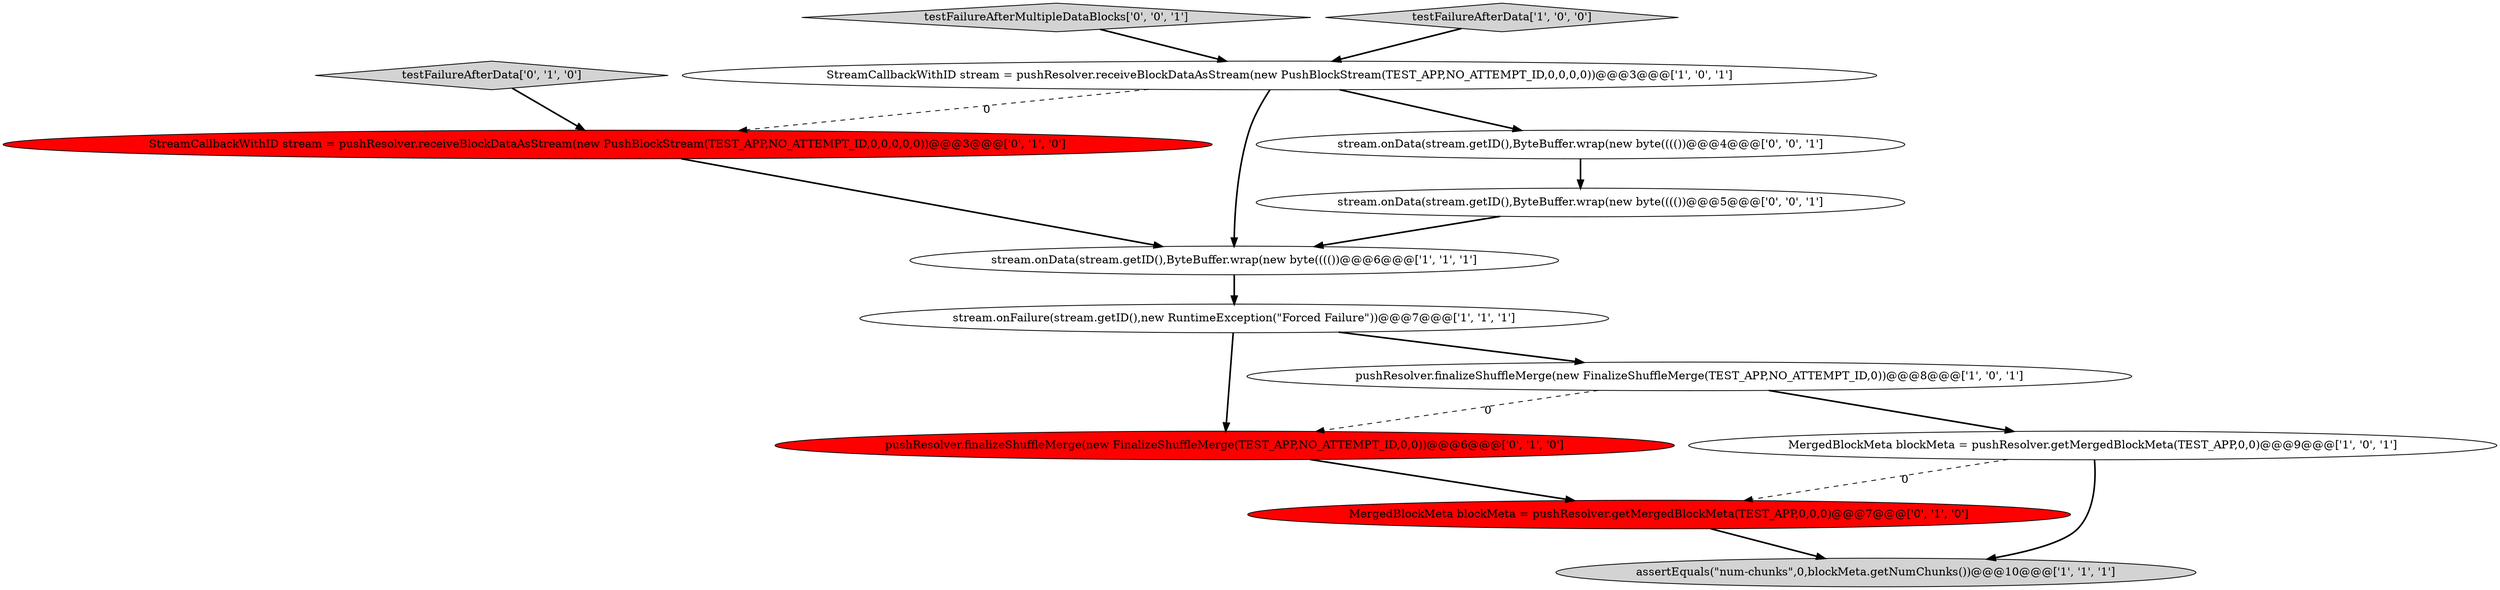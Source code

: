 digraph {
12 [style = filled, label = "testFailureAfterMultipleDataBlocks['0', '0', '1']", fillcolor = lightgray, shape = diamond image = "AAA0AAABBB3BBB"];
11 [style = filled, label = "stream.onData(stream.getID(),ByteBuffer.wrap(new byte(((())@@@5@@@['0', '0', '1']", fillcolor = white, shape = ellipse image = "AAA0AAABBB3BBB"];
4 [style = filled, label = "stream.onData(stream.getID(),ByteBuffer.wrap(new byte(((())@@@6@@@['1', '1', '1']", fillcolor = white, shape = ellipse image = "AAA0AAABBB1BBB"];
5 [style = filled, label = "assertEquals(\"num-chunks\",0,blockMeta.getNumChunks())@@@10@@@['1', '1', '1']", fillcolor = lightgray, shape = ellipse image = "AAA0AAABBB1BBB"];
7 [style = filled, label = "StreamCallbackWithID stream = pushResolver.receiveBlockDataAsStream(new PushBlockStream(TEST_APP,NO_ATTEMPT_ID,0,0,0,0,0))@@@3@@@['0', '1', '0']", fillcolor = red, shape = ellipse image = "AAA1AAABBB2BBB"];
0 [style = filled, label = "stream.onFailure(stream.getID(),new RuntimeException(\"Forced Failure\"))@@@7@@@['1', '1', '1']", fillcolor = white, shape = ellipse image = "AAA0AAABBB1BBB"];
2 [style = filled, label = "StreamCallbackWithID stream = pushResolver.receiveBlockDataAsStream(new PushBlockStream(TEST_APP,NO_ATTEMPT_ID,0,0,0,0))@@@3@@@['1', '0', '1']", fillcolor = white, shape = ellipse image = "AAA0AAABBB1BBB"];
13 [style = filled, label = "stream.onData(stream.getID(),ByteBuffer.wrap(new byte(((())@@@4@@@['0', '0', '1']", fillcolor = white, shape = ellipse image = "AAA0AAABBB3BBB"];
10 [style = filled, label = "MergedBlockMeta blockMeta = pushResolver.getMergedBlockMeta(TEST_APP,0,0,0)@@@7@@@['0', '1', '0']", fillcolor = red, shape = ellipse image = "AAA1AAABBB2BBB"];
1 [style = filled, label = "MergedBlockMeta blockMeta = pushResolver.getMergedBlockMeta(TEST_APP,0,0)@@@9@@@['1', '0', '1']", fillcolor = white, shape = ellipse image = "AAA0AAABBB1BBB"];
8 [style = filled, label = "pushResolver.finalizeShuffleMerge(new FinalizeShuffleMerge(TEST_APP,NO_ATTEMPT_ID,0,0))@@@6@@@['0', '1', '0']", fillcolor = red, shape = ellipse image = "AAA1AAABBB2BBB"];
3 [style = filled, label = "testFailureAfterData['1', '0', '0']", fillcolor = lightgray, shape = diamond image = "AAA0AAABBB1BBB"];
9 [style = filled, label = "testFailureAfterData['0', '1', '0']", fillcolor = lightgray, shape = diamond image = "AAA0AAABBB2BBB"];
6 [style = filled, label = "pushResolver.finalizeShuffleMerge(new FinalizeShuffleMerge(TEST_APP,NO_ATTEMPT_ID,0))@@@8@@@['1', '0', '1']", fillcolor = white, shape = ellipse image = "AAA0AAABBB1BBB"];
1->5 [style = bold, label=""];
6->1 [style = bold, label=""];
8->10 [style = bold, label=""];
11->4 [style = bold, label=""];
12->2 [style = bold, label=""];
6->8 [style = dashed, label="0"];
1->10 [style = dashed, label="0"];
7->4 [style = bold, label=""];
10->5 [style = bold, label=""];
3->2 [style = bold, label=""];
9->7 [style = bold, label=""];
2->7 [style = dashed, label="0"];
2->4 [style = bold, label=""];
0->6 [style = bold, label=""];
13->11 [style = bold, label=""];
4->0 [style = bold, label=""];
0->8 [style = bold, label=""];
2->13 [style = bold, label=""];
}
